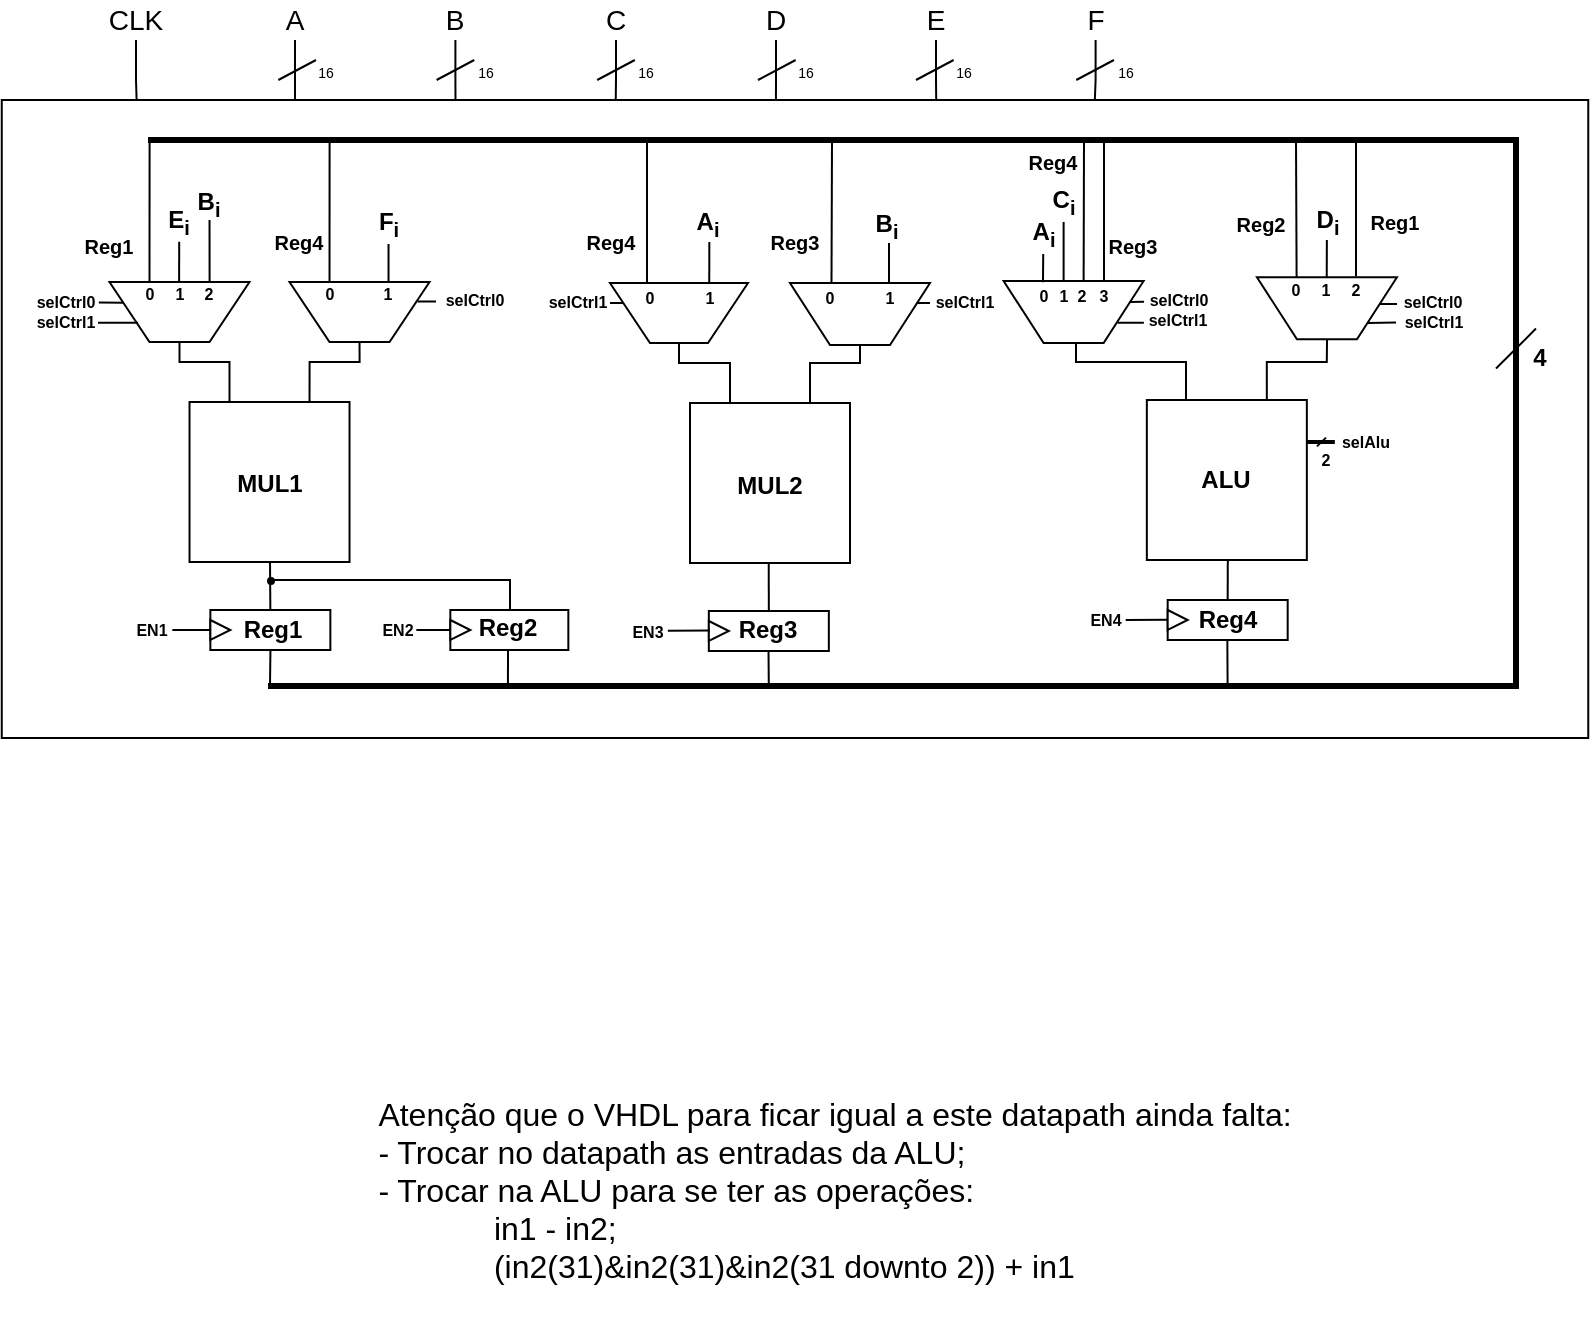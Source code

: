 <mxfile version="24.7.17">
  <diagram name="Página-1" id="ckhQ4OLtwh7NOZ8F5UyD">
    <mxGraphModel dx="146" dy="95" grid="1" gridSize="10" guides="1" tooltips="1" connect="1" arrows="1" fold="1" page="1" pageScale="1" pageWidth="850" pageHeight="1100" math="0" shadow="0">
      <root>
        <mxCell id="0" />
        <mxCell id="1" parent="0" />
        <mxCell id="Z4uplLoxIJL1rz2Afq5--123" value="" style="rounded=0;whiteSpace=wrap;html=1;" vertex="1" parent="1">
          <mxGeometry x="12.88" y="120" width="793.25" height="319" as="geometry" />
        </mxCell>
        <mxCell id="Z4uplLoxIJL1rz2Afq5--1" value="" style="rounded=0;whiteSpace=wrap;html=1;fontStyle=1" vertex="1" parent="1">
          <mxGeometry x="366.42" y="375.5" width="60" height="20" as="geometry" />
        </mxCell>
        <mxCell id="Z4uplLoxIJL1rz2Afq5--2" value="" style="triangle;whiteSpace=wrap;html=1;fontStyle=1" vertex="1" parent="1">
          <mxGeometry x="366.42" y="380.5" width="10" height="10" as="geometry" />
        </mxCell>
        <mxCell id="Z4uplLoxIJL1rz2Afq5--3" value="" style="rounded=0;whiteSpace=wrap;html=1;fontStyle=1" vertex="1" parent="1">
          <mxGeometry x="117.18" y="375" width="60" height="20" as="geometry" />
        </mxCell>
        <mxCell id="Z4uplLoxIJL1rz2Afq5--4" value="" style="triangle;whiteSpace=wrap;html=1;fontStyle=1" vertex="1" parent="1">
          <mxGeometry x="117.18" y="380" width="10" height="10" as="geometry" />
        </mxCell>
        <mxCell id="Z4uplLoxIJL1rz2Afq5--5" value="" style="rounded=0;whiteSpace=wrap;html=1;fontStyle=1" vertex="1" parent="1">
          <mxGeometry x="595.84" y="370" width="60" height="20" as="geometry" />
        </mxCell>
        <mxCell id="Z4uplLoxIJL1rz2Afq5--6" value="" style="triangle;whiteSpace=wrap;html=1;fontStyle=1" vertex="1" parent="1">
          <mxGeometry x="595.84" y="375" width="10" height="10" as="geometry" />
        </mxCell>
        <mxCell id="Z4uplLoxIJL1rz2Afq5--7" value="" style="rounded=0;whiteSpace=wrap;html=1;fontStyle=1" vertex="1" parent="1">
          <mxGeometry x="237.17" y="375" width="59" height="20" as="geometry" />
        </mxCell>
        <mxCell id="Z4uplLoxIJL1rz2Afq5--8" value="" style="triangle;whiteSpace=wrap;html=1;fontStyle=1" vertex="1" parent="1">
          <mxGeometry x="237.17" y="380" width="10" height="10" as="geometry" />
        </mxCell>
        <mxCell id="Z4uplLoxIJL1rz2Afq5--9" value="" style="whiteSpace=wrap;html=1;aspect=fixed;fontStyle=1" vertex="1" parent="1">
          <mxGeometry x="106.76" y="271" width="80" height="80" as="geometry" />
        </mxCell>
        <mxCell id="Z4uplLoxIJL1rz2Afq5--10" value="" style="whiteSpace=wrap;html=1;aspect=fixed;fontStyle=1" vertex="1" parent="1">
          <mxGeometry x="357" y="271.5" width="80" height="80" as="geometry" />
        </mxCell>
        <mxCell id="Z4uplLoxIJL1rz2Afq5--11" style="edgeStyle=orthogonalEdgeStyle;rounded=0;orthogonalLoop=1;jettySize=auto;html=1;endArrow=none;endFill=0;exitX=0.506;exitY=0.999;exitDx=0;exitDy=0;fontStyle=1;entryX=0.5;entryY=0;entryDx=0;entryDy=0;exitPerimeter=0;" edge="1" parent="1" source="Z4uplLoxIJL1rz2Afq5--12" target="Z4uplLoxIJL1rz2Afq5--5">
          <mxGeometry relative="1" as="geometry">
            <mxPoint x="625.42" y="355" as="sourcePoint" />
            <mxPoint x="625" y="400" as="targetPoint" />
          </mxGeometry>
        </mxCell>
        <mxCell id="Z4uplLoxIJL1rz2Afq5--12" value="" style="whiteSpace=wrap;html=1;aspect=fixed;fontStyle=1" vertex="1" parent="1">
          <mxGeometry x="585.42" y="270" width="80" height="80" as="geometry" />
        </mxCell>
        <mxCell id="Z4uplLoxIJL1rz2Afq5--13" value="" style="shape=trapezoid;perimeter=trapezoidPerimeter;whiteSpace=wrap;html=1;fixedSize=1;direction=west;fontStyle=1" vertex="1" parent="1">
          <mxGeometry x="66.75" y="211" width="70" height="30" as="geometry" />
        </mxCell>
        <mxCell id="Z4uplLoxIJL1rz2Afq5--14" value="" style="ellipse;whiteSpace=wrap;html=1;aspect=fixed;rotation=15;fontStyle=1" vertex="1" parent="1">
          <mxGeometry x="176.76" y="234.28" as="geometry" />
        </mxCell>
        <mxCell id="Z4uplLoxIJL1rz2Afq5--15" value="ALU" style="text;html=1;align=center;verticalAlign=middle;whiteSpace=wrap;rounded=0;fontStyle=1" vertex="1" parent="1">
          <mxGeometry x="595.42" y="295" width="60" height="30" as="geometry" />
        </mxCell>
        <mxCell id="Z4uplLoxIJL1rz2Afq5--16" value="MUL1" style="text;html=1;align=center;verticalAlign=middle;whiteSpace=wrap;rounded=0;fontStyle=1" vertex="1" parent="1">
          <mxGeometry x="116.76" y="296.5" width="60" height="30" as="geometry" />
        </mxCell>
        <mxCell id="Z4uplLoxIJL1rz2Afq5--17" value="&lt;div&gt;MUL2&lt;/div&gt;" style="text;html=1;align=center;verticalAlign=middle;whiteSpace=wrap;rounded=0;fontStyle=1" vertex="1" parent="1">
          <mxGeometry x="367" y="295.5" width="60" height="35" as="geometry" />
        </mxCell>
        <mxCell id="Z4uplLoxIJL1rz2Afq5--18" value="" style="endArrow=none;html=1;rounded=0;fontStyle=1;exitX=0.514;exitY=-0.041;exitDx=0;exitDy=0;exitPerimeter=0;" edge="1" parent="1" source="Z4uplLoxIJL1rz2Afq5--24">
          <mxGeometry width="50" height="50" relative="1" as="geometry">
            <mxPoint x="266" y="400" as="sourcePoint" />
            <mxPoint x="146" y="360" as="targetPoint" />
            <Array as="points">
              <mxPoint x="267" y="360" />
            </Array>
          </mxGeometry>
        </mxCell>
        <mxCell id="Z4uplLoxIJL1rz2Afq5--19" value="" style="endArrow=none;html=1;rounded=0;entryX=0.5;entryY=0;entryDx=0;entryDy=0;fontStyle=1" edge="1" parent="1" target="Z4uplLoxIJL1rz2Afq5--13">
          <mxGeometry width="50" height="50" relative="1" as="geometry">
            <mxPoint x="126.75" y="271" as="sourcePoint" />
            <mxPoint x="125.51" y="246" as="targetPoint" />
            <Array as="points">
              <mxPoint x="126.75" y="261" />
              <mxPoint x="126.75" y="251" />
              <mxPoint x="116.75" y="251" />
              <mxPoint x="101.75" y="251" />
            </Array>
          </mxGeometry>
        </mxCell>
        <mxCell id="Z4uplLoxIJL1rz2Afq5--20" value="Reg3" style="text;html=1;align=center;verticalAlign=middle;whiteSpace=wrap;rounded=0;fontStyle=1" vertex="1" parent="1">
          <mxGeometry x="366.42" y="376" width="60" height="18" as="geometry" />
        </mxCell>
        <mxCell id="Z4uplLoxIJL1rz2Afq5--21" style="edgeStyle=orthogonalEdgeStyle;rounded=0;orthogonalLoop=1;jettySize=auto;html=1;endArrow=none;endFill=0;exitX=0.474;exitY=1.076;exitDx=0;exitDy=0;exitPerimeter=0;fontStyle=1" edge="1" parent="1" source="Z4uplLoxIJL1rz2Afq5--22">
          <mxGeometry relative="1" as="geometry">
            <mxPoint x="147" y="413" as="targetPoint" />
            <mxPoint x="147.01" y="477" as="sourcePoint" />
          </mxGeometry>
        </mxCell>
        <mxCell id="Z4uplLoxIJL1rz2Afq5--22" value="Reg1" style="text;html=1;align=center;verticalAlign=middle;whiteSpace=wrap;rounded=0;fontStyle=1" vertex="1" parent="1">
          <mxGeometry x="119.25" y="376.25" width="59" height="17.5" as="geometry" />
        </mxCell>
        <mxCell id="Z4uplLoxIJL1rz2Afq5--23" value="Reg4" style="text;html=1;align=center;verticalAlign=middle;whiteSpace=wrap;rounded=0;fontStyle=1" vertex="1" parent="1">
          <mxGeometry x="595.84" y="373.75" width="60" height="12.5" as="geometry" />
        </mxCell>
        <mxCell id="Z4uplLoxIJL1rz2Afq5--24" value="Reg2" style="text;html=1;align=center;verticalAlign=middle;whiteSpace=wrap;rounded=0;fontStyle=1" vertex="1" parent="1">
          <mxGeometry x="236.17" y="375.5" width="60" height="17.5" as="geometry" />
        </mxCell>
        <mxCell id="Z4uplLoxIJL1rz2Afq5--25" value="" style="endArrow=none;html=1;rounded=0;entryX=0;entryY=0;entryDx=0;entryDy=0;fontStyle=1;strokeWidth=2;" edge="1" parent="1">
          <mxGeometry width="50" height="50" relative="1" as="geometry">
            <mxPoint x="665.42" y="291" as="sourcePoint" />
            <mxPoint x="679.42" y="291" as="targetPoint" />
          </mxGeometry>
        </mxCell>
        <mxCell id="Z4uplLoxIJL1rz2Afq5--26" value="&lt;font style=&quot;font-size: 8px;&quot;&gt;selAlu&lt;/font&gt;" style="text;html=1;align=center;verticalAlign=middle;whiteSpace=wrap;rounded=0;fontSize=8;fontStyle=1" vertex="1" parent="1">
          <mxGeometry x="680.23" y="283.5" width="30" height="15" as="geometry" />
        </mxCell>
        <mxCell id="Z4uplLoxIJL1rz2Afq5--27" value="" style="endArrow=none;html=1;rounded=0;fontStyle=1" edge="1" parent="1">
          <mxGeometry width="50" height="50" relative="1" as="geometry">
            <mxPoint x="265.97" y="413" as="sourcePoint" />
            <mxPoint x="266" y="395" as="targetPoint" />
          </mxGeometry>
        </mxCell>
        <mxCell id="Z4uplLoxIJL1rz2Afq5--28" value="" style="endArrow=none;html=1;rounded=0;fontStyle=1" edge="1" parent="1">
          <mxGeometry width="50" height="50" relative="1" as="geometry">
            <mxPoint x="396.4" y="413" as="sourcePoint" />
            <mxPoint x="396.25" y="395" as="targetPoint" />
          </mxGeometry>
        </mxCell>
        <mxCell id="Z4uplLoxIJL1rz2Afq5--29" value="" style="endArrow=none;html=1;rounded=0;fontStyle=1" edge="1" parent="1">
          <mxGeometry width="50" height="50" relative="1" as="geometry">
            <mxPoint x="625.81" y="413" as="sourcePoint" />
            <mxPoint x="625.67" y="390" as="targetPoint" />
          </mxGeometry>
        </mxCell>
        <mxCell id="Z4uplLoxIJL1rz2Afq5--30" value="" style="endArrow=none;html=1;rounded=0;strokeWidth=3;startSize=6;fontStyle=1" edge="1" parent="1">
          <mxGeometry width="50" height="50" relative="1" as="geometry">
            <mxPoint x="146" y="413" as="sourcePoint" />
            <mxPoint x="86" y="140" as="targetPoint" />
            <Array as="points">
              <mxPoint x="460" y="413" />
              <mxPoint x="770" y="413" />
              <mxPoint x="770" y="140" />
            </Array>
          </mxGeometry>
        </mxCell>
        <mxCell id="Z4uplLoxIJL1rz2Afq5--31" value="" style="endArrow=none;html=1;rounded=0;exitX=0.5;exitY=0;exitDx=0;exitDy=0;fontStyle=1" edge="1" parent="1">
          <mxGeometry width="50" height="50" relative="1" as="geometry">
            <mxPoint x="427.75" y="211.5" as="sourcePoint" />
            <mxPoint x="428" y="140" as="targetPoint" />
          </mxGeometry>
        </mxCell>
        <mxCell id="Z4uplLoxIJL1rz2Afq5--32" value="" style="endArrow=none;html=1;rounded=0;fontStyle=1" edge="1" parent="1">
          <mxGeometry width="50" height="50" relative="1" as="geometry">
            <mxPoint x="760" y="254.28" as="sourcePoint" />
            <mxPoint x="780" y="234.28" as="targetPoint" />
          </mxGeometry>
        </mxCell>
        <mxCell id="Z4uplLoxIJL1rz2Afq5--33" value="4" style="text;html=1;align=center;verticalAlign=middle;whiteSpace=wrap;rounded=0;fontStyle=1" vertex="1" parent="1">
          <mxGeometry x="770" y="234.28" width="24" height="30" as="geometry" />
        </mxCell>
        <mxCell id="Z4uplLoxIJL1rz2Afq5--34" value="&lt;span style=&quot;font-size: 10px;&quot;&gt;Reg1&lt;/span&gt;" style="text;html=1;align=center;verticalAlign=middle;whiteSpace=wrap;rounded=0;fontStyle=1" vertex="1" parent="1">
          <mxGeometry x="49.25" y="183.28" width="35" height="20" as="geometry" />
        </mxCell>
        <mxCell id="Z4uplLoxIJL1rz2Afq5--35" value="&lt;span style=&quot;font-size: 10px;&quot;&gt;Reg4&lt;/span&gt;" style="text;html=1;align=center;verticalAlign=middle;whiteSpace=wrap;rounded=0;fontStyle=1" vertex="1" parent="1">
          <mxGeometry x="143.76" y="181" width="35" height="20" as="geometry" />
        </mxCell>
        <mxCell id="Z4uplLoxIJL1rz2Afq5--36" value="&lt;span style=&quot;font-size: 10px;&quot;&gt;Reg3&lt;/span&gt;" style="text;html=1;align=center;verticalAlign=middle;whiteSpace=wrap;rounded=0;fontStyle=1" vertex="1" parent="1">
          <mxGeometry x="562.81" y="183.28" width="31" height="20" as="geometry" />
        </mxCell>
        <mxCell id="Z4uplLoxIJL1rz2Afq5--37" value="&lt;span style=&quot;font-size: 10px;&quot;&gt;Reg4&lt;/span&gt;" style="text;html=1;align=center;verticalAlign=middle;whiteSpace=wrap;rounded=0;fontStyle=1" vertex="1" parent="1">
          <mxGeometry x="300" y="181" width="35" height="20" as="geometry" />
        </mxCell>
        <mxCell id="Z4uplLoxIJL1rz2Afq5--38" value="&lt;span style=&quot;font-size: 10px;&quot;&gt;Reg4&lt;/span&gt;" style="text;html=1;align=center;verticalAlign=middle;whiteSpace=wrap;rounded=0;fontStyle=1" vertex="1" parent="1">
          <mxGeometry x="522.81" y="141" width="31" height="20" as="geometry" />
        </mxCell>
        <mxCell id="Z4uplLoxIJL1rz2Afq5--39" value="&lt;font style=&quot;font-size: 8px;&quot;&gt;0&lt;/font&gt;" style="text;html=1;align=center;verticalAlign=middle;whiteSpace=wrap;rounded=0;fontStyle=1" vertex="1" parent="1">
          <mxGeometry x="81.75" y="211" width="10" height="10" as="geometry" />
        </mxCell>
        <mxCell id="Z4uplLoxIJL1rz2Afq5--40" value="&lt;font style=&quot;font-size: 8px;&quot;&gt;1&lt;/font&gt;" style="text;html=1;align=center;verticalAlign=middle;whiteSpace=wrap;rounded=0;fontStyle=1" vertex="1" parent="1">
          <mxGeometry x="96.75" y="211" width="10" height="10" as="geometry" />
        </mxCell>
        <mxCell id="Z4uplLoxIJL1rz2Afq5--41" value="" style="endArrow=none;html=1;rounded=0;entryX=-0.023;entryY=0.511;entryDx=0;entryDy=0;entryPerimeter=0;fontStyle=1" edge="1" parent="1">
          <mxGeometry width="50" height="50" relative="1" as="geometry">
            <mxPoint x="98.17" y="385" as="sourcePoint" />
            <mxPoint x="116.8" y="385.22" as="targetPoint" />
            <Array as="points">
              <mxPoint x="108.17" y="385" />
              <mxPoint x="117.17" y="385" />
            </Array>
          </mxGeometry>
        </mxCell>
        <mxCell id="Z4uplLoxIJL1rz2Afq5--42" value="EN1" style="text;html=1;align=center;verticalAlign=middle;whiteSpace=wrap;rounded=0;fontSize=8;fontStyle=1" vertex="1" parent="1">
          <mxGeometry x="78.17" y="380" width="20" height="10" as="geometry" />
        </mxCell>
        <mxCell id="Z4uplLoxIJL1rz2Afq5--43" value="" style="endArrow=none;html=1;rounded=0;entryX=0;entryY=0.5;entryDx=0;entryDy=0;fontStyle=1" edge="1" parent="1" target="Z4uplLoxIJL1rz2Afq5--8">
          <mxGeometry width="50" height="50" relative="1" as="geometry">
            <mxPoint x="220.17" y="385" as="sourcePoint" />
            <mxPoint x="241.17" y="384.92" as="targetPoint" />
          </mxGeometry>
        </mxCell>
        <mxCell id="Z4uplLoxIJL1rz2Afq5--44" value="EN2" style="text;html=1;align=center;verticalAlign=middle;whiteSpace=wrap;rounded=0;fontSize=8;fontStyle=1" vertex="1" parent="1">
          <mxGeometry x="201.17" y="380" width="20" height="10" as="geometry" />
        </mxCell>
        <mxCell id="Z4uplLoxIJL1rz2Afq5--45" value="" style="endArrow=none;html=1;rounded=0;fontStyle=1" edge="1" parent="1">
          <mxGeometry width="50" height="50" relative="1" as="geometry">
            <mxPoint x="345.92" y="385.38" as="sourcePoint" />
            <mxPoint x="366.92" y="385.3" as="targetPoint" />
          </mxGeometry>
        </mxCell>
        <mxCell id="Z4uplLoxIJL1rz2Afq5--46" value="EN3" style="text;html=1;align=center;verticalAlign=middle;whiteSpace=wrap;rounded=0;fontSize=8;fontStyle=1" vertex="1" parent="1">
          <mxGeometry x="326.42" y="380.5" width="20" height="10" as="geometry" />
        </mxCell>
        <mxCell id="Z4uplLoxIJL1rz2Afq5--47" value="" style="endArrow=none;html=1;rounded=0;fontStyle=1" edge="1" parent="1">
          <mxGeometry width="50" height="50" relative="1" as="geometry">
            <mxPoint x="574.84" y="380" as="sourcePoint" />
            <mxPoint x="595.84" y="379.92" as="targetPoint" />
          </mxGeometry>
        </mxCell>
        <mxCell id="Z4uplLoxIJL1rz2Afq5--48" value="EN4" style="text;html=1;align=center;verticalAlign=middle;whiteSpace=wrap;rounded=0;fontSize=8;fontStyle=1" vertex="1" parent="1">
          <mxGeometry x="554.84" y="375" width="20" height="10" as="geometry" />
        </mxCell>
        <mxCell id="Z4uplLoxIJL1rz2Afq5--49" value="selCtrl0" style="text;html=1;align=center;verticalAlign=middle;whiteSpace=wrap;rounded=0;fontSize=8;fontStyle=1" vertex="1" parent="1">
          <mxGeometry x="30" y="216.36" width="30" height="10" as="geometry" />
        </mxCell>
        <mxCell id="Z4uplLoxIJL1rz2Afq5--50" value="" style="ellipse;whiteSpace=wrap;html=1;aspect=fixed;fillColor=#000000;fontStyle=1" vertex="1" parent="1">
          <mxGeometry x="146" y="359" width="3" height="3" as="geometry" />
        </mxCell>
        <mxCell id="Z4uplLoxIJL1rz2Afq5--51" value="2" style="text;html=1;align=center;verticalAlign=middle;whiteSpace=wrap;rounded=0;fontSize=8;fontStyle=1" vertex="1" parent="1">
          <mxGeometry x="112.25" y="212" width="8.5" height="10" as="geometry" />
        </mxCell>
        <mxCell id="Z4uplLoxIJL1rz2Afq5--52" value="selCtrl1" style="text;html=1;align=center;verticalAlign=middle;whiteSpace=wrap;rounded=0;fontSize=8;fontStyle=1" vertex="1" parent="1">
          <mxGeometry x="35" y="226.36" width="20" height="10" as="geometry" />
        </mxCell>
        <mxCell id="Z4uplLoxIJL1rz2Afq5--53" style="edgeStyle=orthogonalEdgeStyle;rounded=0;orthogonalLoop=1;jettySize=auto;html=1;exitX=0.5;exitY=1;exitDx=0;exitDy=0;entryX=0.498;entryY=0.073;entryDx=0;entryDy=0;endArrow=none;endFill=0;entryPerimeter=0;fontStyle=1" edge="1" parent="1">
          <mxGeometry relative="1" as="geometry">
            <mxPoint x="101.6" y="190.91" as="sourcePoint" />
            <mxPoint x="101.56" y="211.0" as="targetPoint" />
          </mxGeometry>
        </mxCell>
        <mxCell id="Z4uplLoxIJL1rz2Afq5--54" value="E&lt;sub&gt;i&lt;/sub&gt;" style="text;html=1;align=center;verticalAlign=middle;whiteSpace=wrap;rounded=0;fontStyle=1" vertex="1" parent="1">
          <mxGeometry x="84.25" y="171" width="35" height="20" as="geometry" />
        </mxCell>
        <mxCell id="Z4uplLoxIJL1rz2Afq5--55" style="edgeStyle=orthogonalEdgeStyle;rounded=0;orthogonalLoop=1;jettySize=auto;html=1;endArrow=none;endFill=0;fontStyle=1" edge="1" parent="1">
          <mxGeometry relative="1" as="geometry">
            <mxPoint x="120" y="211" as="targetPoint" />
            <Array as="points">
              <mxPoint x="116.76" y="210.99" />
            </Array>
            <mxPoint x="116.76" y="179.99" as="sourcePoint" />
          </mxGeometry>
        </mxCell>
        <mxCell id="Z4uplLoxIJL1rz2Afq5--56" value="B&lt;sub&gt;i&lt;/sub&gt;" style="text;html=1;align=center;verticalAlign=middle;whiteSpace=wrap;rounded=0;fontStyle=1" vertex="1" parent="1">
          <mxGeometry x="110" y="167" width="13" height="10" as="geometry" />
        </mxCell>
        <mxCell id="Z4uplLoxIJL1rz2Afq5--57" style="edgeStyle=orthogonalEdgeStyle;rounded=0;orthogonalLoop=1;jettySize=auto;html=1;exitX=0;exitY=0.25;exitDx=0;exitDy=0;endArrow=none;endFill=0;fontStyle=1;" edge="1" parent="1">
          <mxGeometry relative="1" as="geometry">
            <mxPoint x="230" y="220" as="targetPoint" />
            <mxPoint x="220.755" y="220.688" as="sourcePoint" />
          </mxGeometry>
        </mxCell>
        <mxCell id="Z4uplLoxIJL1rz2Afq5--58" value="" style="shape=trapezoid;perimeter=trapezoidPerimeter;whiteSpace=wrap;html=1;fixedSize=1;direction=west;fontStyle=1" vertex="1" parent="1">
          <mxGeometry x="156.76" y="211" width="70" height="30" as="geometry" />
        </mxCell>
        <mxCell id="Z4uplLoxIJL1rz2Afq5--59" value="&lt;font style=&quot;font-size: 8px;&quot;&gt;0&lt;/font&gt;" style="text;html=1;align=center;verticalAlign=middle;whiteSpace=wrap;rounded=0;fontStyle=1" vertex="1" parent="1">
          <mxGeometry x="166.76" y="211" width="20" height="10" as="geometry" />
        </mxCell>
        <mxCell id="Z4uplLoxIJL1rz2Afq5--60" value="&lt;font style=&quot;font-size: 8px;&quot;&gt;1&lt;/font&gt;" style="text;html=1;align=center;verticalAlign=middle;whiteSpace=wrap;rounded=0;fontStyle=1" vertex="1" parent="1">
          <mxGeometry x="196.26" y="211" width="20" height="10" as="geometry" />
        </mxCell>
        <mxCell id="Z4uplLoxIJL1rz2Afq5--61" value="selCtrl0" style="text;html=1;align=center;verticalAlign=middle;whiteSpace=wrap;rounded=0;fontSize=8;fontStyle=1" vertex="1" parent="1">
          <mxGeometry x="236.17" y="215.36" width="26.76" height="10" as="geometry" />
        </mxCell>
        <mxCell id="Z4uplLoxIJL1rz2Afq5--62" style="edgeStyle=orthogonalEdgeStyle;rounded=0;orthogonalLoop=1;jettySize=auto;html=1;exitX=0.5;exitY=0;exitDx=0;exitDy=0;entryX=0.75;entryY=0;entryDx=0;entryDy=0;endArrow=none;endFill=0;fontStyle=1" edge="1" parent="1" source="Z4uplLoxIJL1rz2Afq5--58" target="Z4uplLoxIJL1rz2Afq5--9">
          <mxGeometry relative="1" as="geometry">
            <Array as="points">
              <mxPoint x="191.75" y="251" />
              <mxPoint x="166.75" y="251" />
            </Array>
          </mxGeometry>
        </mxCell>
        <mxCell id="Z4uplLoxIJL1rz2Afq5--63" style="edgeStyle=orthogonalEdgeStyle;rounded=0;orthogonalLoop=1;jettySize=auto;html=1;exitX=0.5;exitY=1;exitDx=0;exitDy=0;endArrow=none;endFill=0;entryX=0.5;entryY=0;entryDx=0;entryDy=0;fontStyle=1" edge="1" parent="1" source="Z4uplLoxIJL1rz2Afq5--64" target="Z4uplLoxIJL1rz2Afq5--60">
          <mxGeometry relative="1" as="geometry">
            <mxPoint x="176.75" y="211" as="targetPoint" />
          </mxGeometry>
        </mxCell>
        <mxCell id="Z4uplLoxIJL1rz2Afq5--64" value="F&lt;sub&gt;i&lt;/sub&gt;" style="text;html=1;align=center;verticalAlign=middle;whiteSpace=wrap;rounded=0;fontStyle=1" vertex="1" parent="1">
          <mxGeometry x="188.76" y="172" width="35" height="20" as="geometry" />
        </mxCell>
        <mxCell id="Z4uplLoxIJL1rz2Afq5--65" style="edgeStyle=orthogonalEdgeStyle;rounded=0;orthogonalLoop=1;jettySize=auto;html=1;exitX=0.5;exitY=0;exitDx=0;exitDy=0;endArrow=none;endFill=0;fontStyle=1" edge="1" parent="1" source="Z4uplLoxIJL1rz2Afq5--59">
          <mxGeometry relative="1" as="geometry">
            <mxPoint x="170" y="140" as="targetPoint" />
            <mxPoint x="196.45" y="290" as="sourcePoint" />
            <Array as="points">
              <mxPoint x="177" y="140" />
              <mxPoint x="170" y="140" />
            </Array>
          </mxGeometry>
        </mxCell>
        <mxCell id="Z4uplLoxIJL1rz2Afq5--66" value="" style="endArrow=none;html=1;rounded=0;exitX=1.047;exitY=0.485;exitDx=0;exitDy=0;fontStyle=1;exitPerimeter=0;" edge="1" parent="1" source="Z4uplLoxIJL1rz2Afq5--49">
          <mxGeometry width="50" height="50" relative="1" as="geometry">
            <mxPoint x="33.75" y="221.33" as="sourcePoint" />
            <mxPoint x="73.75" y="221.33" as="targetPoint" />
          </mxGeometry>
        </mxCell>
        <mxCell id="Z4uplLoxIJL1rz2Afq5--67" style="edgeStyle=orthogonalEdgeStyle;rounded=0;orthogonalLoop=1;jettySize=auto;html=1;entryX=0.78;entryY=0.293;entryDx=0;entryDy=0;entryPerimeter=0;endArrow=none;endFill=0;fontStyle=1" edge="1" parent="1">
          <mxGeometry relative="1" as="geometry">
            <mxPoint x="61" y="231.403" as="sourcePoint" />
            <mxPoint x="80.95" y="231.57" as="targetPoint" />
          </mxGeometry>
        </mxCell>
        <mxCell id="Z4uplLoxIJL1rz2Afq5--68" style="edgeStyle=orthogonalEdgeStyle;rounded=0;orthogonalLoop=1;jettySize=auto;html=1;entryX=0.25;entryY=0;entryDx=0;entryDy=0;endArrow=none;endFill=0;fontStyle=1" edge="1" parent="1" source="Z4uplLoxIJL1rz2Afq5--69" target="Z4uplLoxIJL1rz2Afq5--10">
          <mxGeometry relative="1" as="geometry">
            <Array as="points">
              <mxPoint x="352" y="251.5" />
              <mxPoint x="377" y="251.5" />
            </Array>
          </mxGeometry>
        </mxCell>
        <mxCell id="Z4uplLoxIJL1rz2Afq5--69" value="" style="shape=trapezoid;perimeter=trapezoidPerimeter;whiteSpace=wrap;html=1;fixedSize=1;direction=west;fontStyle=1" vertex="1" parent="1">
          <mxGeometry x="317" y="211.5" width="69" height="30" as="geometry" />
        </mxCell>
        <mxCell id="Z4uplLoxIJL1rz2Afq5--70" style="edgeStyle=orthogonalEdgeStyle;rounded=0;orthogonalLoop=1;jettySize=auto;html=1;exitX=0.5;exitY=0;exitDx=0;exitDy=0;entryX=0.75;entryY=0;entryDx=0;entryDy=0;endArrow=none;endFill=0;fontStyle=1" edge="1" parent="1" source="Z4uplLoxIJL1rz2Afq5--71" target="Z4uplLoxIJL1rz2Afq5--10">
          <mxGeometry relative="1" as="geometry">
            <Array as="points">
              <mxPoint x="442" y="251.5" />
              <mxPoint x="417" y="251.5" />
            </Array>
          </mxGeometry>
        </mxCell>
        <mxCell id="Z4uplLoxIJL1rz2Afq5--71" value="" style="shape=trapezoid;perimeter=trapezoidPerimeter;whiteSpace=wrap;html=1;fixedSize=1;direction=west;fontStyle=1" vertex="1" parent="1">
          <mxGeometry x="407" y="211.5" width="70" height="31" as="geometry" />
        </mxCell>
        <mxCell id="Z4uplLoxIJL1rz2Afq5--72" value="&lt;font style=&quot;font-size: 8px;&quot;&gt;0&lt;/font&gt;" style="text;html=1;align=center;verticalAlign=middle;whiteSpace=wrap;rounded=0;fontStyle=1" vertex="1" parent="1">
          <mxGeometry x="326.75" y="212.5" width="20" height="10" as="geometry" />
        </mxCell>
        <mxCell id="Z4uplLoxIJL1rz2Afq5--73" style="edgeStyle=orthogonalEdgeStyle;rounded=0;orthogonalLoop=1;jettySize=auto;html=1;endArrow=none;endFill=0;exitX=0.499;exitY=-0.126;exitDx=0;exitDy=0;exitPerimeter=0;fontStyle=1" edge="1" parent="1">
          <mxGeometry relative="1" as="geometry">
            <mxPoint x="340" y="140" as="targetPoint" />
            <mxPoint x="332.0" y="211.47" as="sourcePoint" />
            <Array as="points">
              <mxPoint x="335.49" y="211.1" />
            </Array>
          </mxGeometry>
        </mxCell>
        <mxCell id="Z4uplLoxIJL1rz2Afq5--74" value="&lt;font style=&quot;font-size: 8px;&quot;&gt;1&lt;/font&gt;" style="text;html=1;align=center;verticalAlign=middle;whiteSpace=wrap;rounded=0;fontStyle=1" vertex="1" parent="1">
          <mxGeometry x="357" y="212.5" width="20" height="10" as="geometry" />
        </mxCell>
        <mxCell id="Z4uplLoxIJL1rz2Afq5--75" value="&lt;font style=&quot;font-size: 8px;&quot;&gt;0&lt;/font&gt;" style="text;html=1;align=center;verticalAlign=middle;whiteSpace=wrap;rounded=0;fontStyle=1" vertex="1" parent="1">
          <mxGeometry x="417" y="212.5" width="20" height="10" as="geometry" />
        </mxCell>
        <mxCell id="Z4uplLoxIJL1rz2Afq5--76" value="&lt;font style=&quot;font-size: 8px;&quot;&gt;1&lt;/font&gt;" style="text;html=1;align=center;verticalAlign=middle;whiteSpace=wrap;rounded=0;fontStyle=1" vertex="1" parent="1">
          <mxGeometry x="446.75" y="212.5" width="20" height="10" as="geometry" />
        </mxCell>
        <mxCell id="Z4uplLoxIJL1rz2Afq5--77" style="edgeStyle=orthogonalEdgeStyle;rounded=0;orthogonalLoop=1;jettySize=auto;html=1;entryX=0.5;entryY=0;entryDx=0;entryDy=0;endArrow=none;endFill=0;fontStyle=1" edge="1" parent="1">
          <mxGeometry relative="1" as="geometry">
            <mxPoint x="366.674" y="191" as="sourcePoint" />
            <mxPoint x="366.63" y="211" as="targetPoint" />
          </mxGeometry>
        </mxCell>
        <mxCell id="Z4uplLoxIJL1rz2Afq5--78" value="A&lt;sub&gt;i&lt;/sub&gt;" style="text;html=1;align=center;verticalAlign=middle;whiteSpace=wrap;rounded=0;fontStyle=1" vertex="1" parent="1">
          <mxGeometry x="357" y="171.5" width="17.75" height="20" as="geometry" />
        </mxCell>
        <mxCell id="Z4uplLoxIJL1rz2Afq5--79" style="edgeStyle=orthogonalEdgeStyle;rounded=0;orthogonalLoop=1;jettySize=auto;html=1;entryX=0.5;entryY=0;entryDx=0;entryDy=0;endArrow=none;endFill=0;fontStyle=1" edge="1" parent="1">
          <mxGeometry relative="1" as="geometry">
            <mxPoint x="456.507" y="191.5" as="sourcePoint" />
            <mxPoint x="456.5" y="211.5" as="targetPoint" />
            <Array as="points">
              <mxPoint x="456.5" y="211.5" />
            </Array>
          </mxGeometry>
        </mxCell>
        <mxCell id="Z4uplLoxIJL1rz2Afq5--80" value="B&lt;sub&gt;i&lt;/sub&gt;" style="text;html=1;align=center;verticalAlign=middle;whiteSpace=wrap;rounded=0;fontStyle=1" vertex="1" parent="1">
          <mxGeometry x="446.75" y="172.5" width="17.25" height="20" as="geometry" />
        </mxCell>
        <mxCell id="Z4uplLoxIJL1rz2Afq5--81" value="&lt;span style=&quot;font-size: 10px;&quot;&gt;Reg3&lt;/span&gt;" style="text;html=1;align=center;verticalAlign=middle;whiteSpace=wrap;rounded=0;fontStyle=1" vertex="1" parent="1">
          <mxGeometry x="392" y="181" width="35" height="20" as="geometry" />
        </mxCell>
        <mxCell id="Z4uplLoxIJL1rz2Afq5--82" style="edgeStyle=orthogonalEdgeStyle;rounded=0;orthogonalLoop=1;jettySize=auto;html=1;entryX=0.75;entryY=0;entryDx=0;entryDy=0;endArrow=none;endFill=0;exitX=0.499;exitY=-0.028;exitDx=0;exitDy=0;exitPerimeter=0;fontStyle=1" edge="1" parent="1" source="Z4uplLoxIJL1rz2Afq5--107" target="Z4uplLoxIJL1rz2Afq5--12">
          <mxGeometry relative="1" as="geometry">
            <Array as="points">
              <mxPoint x="675.42" y="231" />
              <mxPoint x="675.42" y="251" />
              <mxPoint x="645.42" y="251" />
            </Array>
            <mxPoint x="675.42" y="231" as="sourcePoint" />
          </mxGeometry>
        </mxCell>
        <mxCell id="Z4uplLoxIJL1rz2Afq5--83" value="" style="shape=trapezoid;perimeter=trapezoidPerimeter;whiteSpace=wrap;html=1;fixedSize=1;direction=west;fontStyle=1" vertex="1" parent="1">
          <mxGeometry x="513.81" y="210.5" width="70" height="31" as="geometry" />
        </mxCell>
        <mxCell id="Z4uplLoxIJL1rz2Afq5--84" value="&lt;font style=&quot;font-size: 8px;&quot;&gt;1&lt;/font&gt;" style="text;html=1;align=center;verticalAlign=middle;whiteSpace=wrap;rounded=0;fontStyle=1" vertex="1" parent="1">
          <mxGeometry x="533.81" y="212" width="20" height="10" as="geometry" />
        </mxCell>
        <mxCell id="Z4uplLoxIJL1rz2Afq5--85" style="edgeStyle=orthogonalEdgeStyle;rounded=0;orthogonalLoop=1;jettySize=auto;html=1;endArrow=none;endFill=0;entryX=0.5;entryY=1;entryDx=0;entryDy=0;fontStyle=1;exitX=0.719;exitY=0.981;exitDx=0;exitDy=0;exitPerimeter=0;" edge="1" parent="1" source="Z4uplLoxIJL1rz2Afq5--83" target="Z4uplLoxIJL1rz2Afq5--95">
          <mxGeometry relative="1" as="geometry">
            <mxPoint x="533.81" y="200" as="targetPoint" />
            <mxPoint x="533.813" y="211" as="sourcePoint" />
          </mxGeometry>
        </mxCell>
        <mxCell id="Z4uplLoxIJL1rz2Afq5--86" value="&lt;font style=&quot;font-size: 8px;&quot;&gt;0&lt;/font&gt;" style="text;html=1;align=center;verticalAlign=middle;whiteSpace=wrap;rounded=0;fontStyle=1" vertex="1" parent="1">
          <mxGeometry x="523.81" y="212" width="20" height="10" as="geometry" />
        </mxCell>
        <mxCell id="Z4uplLoxIJL1rz2Afq5--87" value="&lt;font style=&quot;font-size: 8px;&quot;&gt;3&lt;/font&gt;" style="text;html=1;align=center;verticalAlign=middle;whiteSpace=wrap;rounded=0;fontStyle=1" vertex="1" parent="1">
          <mxGeometry x="553.81" y="212" width="20" height="10" as="geometry" />
        </mxCell>
        <mxCell id="Z4uplLoxIJL1rz2Afq5--88" value="2" style="text;html=1;align=center;verticalAlign=middle;whiteSpace=wrap;rounded=0;fontSize=8;fontStyle=1" vertex="1" parent="1">
          <mxGeometry x="542.81" y="213" width="20" height="10" as="geometry" />
        </mxCell>
        <mxCell id="Z4uplLoxIJL1rz2Afq5--89" value="selCtrl1" style="text;html=1;align=center;verticalAlign=middle;whiteSpace=wrap;rounded=0;fontSize=8;fontStyle=1" vertex="1" parent="1">
          <mxGeometry x="291" y="216.36" width="20" height="10" as="geometry" />
        </mxCell>
        <mxCell id="Z4uplLoxIJL1rz2Afq5--90" value="" style="endArrow=none;html=1;rounded=0;entryX=0.906;entryY=0.667;entryDx=0;entryDy=0;entryPerimeter=0;fontStyle=1" edge="1" parent="1" target="Z4uplLoxIJL1rz2Afq5--69">
          <mxGeometry width="50" height="50" relative="1" as="geometry">
            <mxPoint x="317" y="221.5" as="sourcePoint" />
            <mxPoint x="307" y="241.5" as="targetPoint" />
          </mxGeometry>
        </mxCell>
        <mxCell id="Z4uplLoxIJL1rz2Afq5--91" value="&lt;font style=&quot;font-size: 8px;&quot;&gt;selCtrl1&lt;/font&gt;" style="text;html=1;align=center;verticalAlign=middle;whiteSpace=wrap;rounded=0;fontSize=6;fontStyle=1" vertex="1" parent="1">
          <mxGeometry x="481" y="216.36" width="27" height="10" as="geometry" />
        </mxCell>
        <mxCell id="Z4uplLoxIJL1rz2Afq5--92" value="" style="endArrow=none;html=1;rounded=0;entryX=0.906;entryY=0.667;entryDx=0;entryDy=0;entryPerimeter=0;exitX=0.095;exitY=0.679;exitDx=0;exitDy=0;exitPerimeter=0;fontStyle=1" edge="1" parent="1" source="Z4uplLoxIJL1rz2Afq5--71">
          <mxGeometry width="50" height="50" relative="1" as="geometry">
            <mxPoint x="471" y="221.46" as="sourcePoint" />
            <mxPoint x="477" y="221.46" as="targetPoint" />
          </mxGeometry>
        </mxCell>
        <mxCell id="Z4uplLoxIJL1rz2Afq5--93" style="edgeStyle=orthogonalEdgeStyle;rounded=0;orthogonalLoop=1;jettySize=auto;html=1;exitX=0.5;exitY=1;exitDx=0;exitDy=0;endArrow=none;endFill=0;fontStyle=1" edge="1" parent="1" source="Z4uplLoxIJL1rz2Afq5--94">
          <mxGeometry relative="1" as="geometry">
            <mxPoint x="543.81" y="211" as="targetPoint" />
          </mxGeometry>
        </mxCell>
        <mxCell id="Z4uplLoxIJL1rz2Afq5--94" value="C&lt;sub&gt;i&lt;/sub&gt;" style="text;html=1;align=center;verticalAlign=middle;whiteSpace=wrap;rounded=0;fontStyle=1" vertex="1" parent="1">
          <mxGeometry x="534" y="161" width="19.62" height="20" as="geometry" />
        </mxCell>
        <mxCell id="Z4uplLoxIJL1rz2Afq5--95" value="A&lt;sub&gt;i&lt;/sub&gt;" style="text;html=1;align=center;verticalAlign=middle;whiteSpace=wrap;rounded=0;fontStyle=1" vertex="1" parent="1">
          <mxGeometry x="523.81" y="177" width="19.62" height="20" as="geometry" />
        </mxCell>
        <mxCell id="Z4uplLoxIJL1rz2Afq5--96" value="" style="endArrow=none;html=1;rounded=0;entryX=0.492;entryY=0.997;entryDx=0;entryDy=0;fontStyle=1;exitX=0.5;exitY=0;exitDx=0;exitDy=0;entryPerimeter=0;" edge="1" parent="1" source="Z4uplLoxIJL1rz2Afq5--20" target="Z4uplLoxIJL1rz2Afq5--10">
          <mxGeometry width="50" height="50" relative="1" as="geometry">
            <mxPoint x="396.75" y="451.5" as="sourcePoint" />
            <mxPoint x="446.75" y="401.5" as="targetPoint" />
          </mxGeometry>
        </mxCell>
        <mxCell id="Z4uplLoxIJL1rz2Afq5--97" value="" style="endArrow=none;html=1;rounded=0;fontStyle=1;exitX=0.5;exitY=0;exitDx=0;exitDy=0;" edge="1" parent="1" source="Z4uplLoxIJL1rz2Afq5--3">
          <mxGeometry width="50" height="50" relative="1" as="geometry">
            <mxPoint x="147" y="400" as="sourcePoint" />
            <mxPoint x="147" y="351" as="targetPoint" />
          </mxGeometry>
        </mxCell>
        <mxCell id="Z4uplLoxIJL1rz2Afq5--98" value="selCtrl0" style="text;html=1;align=center;verticalAlign=middle;whiteSpace=wrap;rounded=0;fontSize=8;fontStyle=1" vertex="1" parent="1">
          <mxGeometry x="588.55" y="215.36" width="24.58" height="10" as="geometry" />
        </mxCell>
        <mxCell id="Z4uplLoxIJL1rz2Afq5--99" value="selCtrl1" style="text;html=1;align=center;verticalAlign=middle;whiteSpace=wrap;rounded=0;fontSize=8;fontStyle=1" vertex="1" parent="1">
          <mxGeometry x="589.32" y="225.36" width="23.81" height="10" as="geometry" />
        </mxCell>
        <mxCell id="Z4uplLoxIJL1rz2Afq5--100" value="" style="endArrow=none;html=1;rounded=0;entryX=0.911;entryY=0.68;entryDx=0;entryDy=0;entryPerimeter=0;fontStyle=1" edge="1" parent="1">
          <mxGeometry width="50" height="50" relative="1" as="geometry">
            <mxPoint x="576.81" y="221" as="sourcePoint" />
            <mxPoint x="584.04" y="220.92" as="targetPoint" />
          </mxGeometry>
        </mxCell>
        <mxCell id="Z4uplLoxIJL1rz2Afq5--101" value="" style="endArrow=none;html=1;rounded=0;entryX=1;entryY=0.25;entryDx=0;entryDy=0;exitX=1;exitY=0.5;exitDx=0;exitDy=0;fontStyle=1" edge="1" parent="1">
          <mxGeometry width="50" height="50" relative="1" as="geometry">
            <mxPoint x="570.81" y="231.32" as="sourcePoint" />
            <mxPoint x="583.935" y="231.344" as="targetPoint" />
          </mxGeometry>
        </mxCell>
        <mxCell id="Z4uplLoxIJL1rz2Afq5--102" style="edgeStyle=orthogonalEdgeStyle;rounded=0;orthogonalLoop=1;jettySize=auto;html=1;entryX=0.25;entryY=0;entryDx=0;entryDy=0;endArrow=none;endFill=0;fontStyle=1" edge="1" parent="1">
          <mxGeometry relative="1" as="geometry">
            <Array as="points">
              <mxPoint x="550" y="251" />
              <mxPoint x="605" y="251" />
              <mxPoint x="605" y="270" />
            </Array>
            <mxPoint x="550" y="242" as="sourcePoint" />
            <mxPoint x="591" y="270" as="targetPoint" />
          </mxGeometry>
        </mxCell>
        <mxCell id="Z4uplLoxIJL1rz2Afq5--103" value="" style="endArrow=none;html=1;rounded=0;exitX=0.5;exitY=0;exitDx=0;exitDy=0;fontStyle=1" edge="1" parent="1">
          <mxGeometry width="50" height="50" relative="1" as="geometry">
            <mxPoint x="553.81" y="211" as="sourcePoint" />
            <mxPoint x="554" y="140" as="targetPoint" />
          </mxGeometry>
        </mxCell>
        <mxCell id="Z4uplLoxIJL1rz2Afq5--104" value="" style="endArrow=none;html=1;rounded=0;exitX=0.5;exitY=0;exitDx=0;exitDy=0;fontStyle=1" edge="1" parent="1">
          <mxGeometry width="50" height="50" relative="1" as="geometry">
            <mxPoint x="564" y="211" as="sourcePoint" />
            <mxPoint x="564" y="140" as="targetPoint" />
          </mxGeometry>
        </mxCell>
        <mxCell id="Z4uplLoxIJL1rz2Afq5--105" value="&lt;span style=&quot;font-size: 10px;&quot;&gt;Reg1&lt;/span&gt;" style="text;html=1;align=center;verticalAlign=middle;whiteSpace=wrap;rounded=0;fontStyle=1" vertex="1" parent="1">
          <mxGeometry x="693.98" y="171.0" width="31" height="20" as="geometry" />
        </mxCell>
        <mxCell id="Z4uplLoxIJL1rz2Afq5--106" style="edgeStyle=orthogonalEdgeStyle;rounded=0;orthogonalLoop=1;jettySize=auto;html=1;exitX=0.5;exitY=0;exitDx=0;exitDy=0;endArrow=none;endFill=0;fontStyle=1" edge="1" parent="1">
          <mxGeometry relative="1" as="geometry">
            <mxPoint x="100" y="140" as="targetPoint" />
            <mxPoint x="86.75" y="210.5" as="sourcePoint" />
            <Array as="points">
              <mxPoint x="87" y="140" />
              <mxPoint x="100" y="140" />
            </Array>
          </mxGeometry>
        </mxCell>
        <mxCell id="Z4uplLoxIJL1rz2Afq5--107" value="" style="shape=trapezoid;perimeter=trapezoidPerimeter;whiteSpace=wrap;html=1;fixedSize=1;direction=west;fontStyle=1" vertex="1" parent="1">
          <mxGeometry x="640.48" y="208.64" width="70" height="31" as="geometry" />
        </mxCell>
        <mxCell id="Z4uplLoxIJL1rz2Afq5--108" value="&lt;font style=&quot;font-size: 8px;&quot;&gt;0&lt;/font&gt;" style="text;html=1;align=center;verticalAlign=middle;whiteSpace=wrap;rounded=0;fontStyle=1" vertex="1" parent="1">
          <mxGeometry x="650.48" y="208.64" width="20" height="10" as="geometry" />
        </mxCell>
        <mxCell id="Z4uplLoxIJL1rz2Afq5--109" value="&lt;span style=&quot;font-size: 8px;&quot;&gt;2&lt;/span&gt;" style="text;html=1;align=center;verticalAlign=middle;whiteSpace=wrap;rounded=0;fontStyle=1" vertex="1" parent="1">
          <mxGeometry x="680.23" y="208.64" width="20" height="10" as="geometry" />
        </mxCell>
        <mxCell id="Z4uplLoxIJL1rz2Afq5--110" value="" style="endArrow=none;html=1;rounded=0;exitX=0.5;exitY=0;exitDx=0;exitDy=0;fontStyle=1" edge="1" parent="1">
          <mxGeometry width="50" height="50" relative="1" as="geometry">
            <mxPoint x="690" y="208.28" as="sourcePoint" />
            <mxPoint x="690" y="140" as="targetPoint" />
          </mxGeometry>
        </mxCell>
        <mxCell id="Z4uplLoxIJL1rz2Afq5--111" style="edgeStyle=orthogonalEdgeStyle;rounded=0;orthogonalLoop=1;jettySize=auto;html=1;endArrow=none;endFill=0;entryX=0.49;entryY=0.1;entryDx=0;entryDy=0;entryPerimeter=0;fontStyle=1" edge="1" parent="1">
          <mxGeometry relative="1" as="geometry">
            <mxPoint x="675.36" y="208.64" as="targetPoint" />
            <mxPoint x="675.43" y="190" as="sourcePoint" />
            <Array as="points">
              <mxPoint x="675.56" y="198.64" />
              <mxPoint x="675.56" y="198.64" />
            </Array>
          </mxGeometry>
        </mxCell>
        <mxCell id="Z4uplLoxIJL1rz2Afq5--112" value="D&lt;sub&gt;i&lt;/sub&gt;" style="text;html=1;align=center;verticalAlign=middle;whiteSpace=wrap;rounded=0;fontStyle=1" vertex="1" parent="1">
          <mxGeometry x="665.67" y="171.0" width="19.62" height="20" as="geometry" />
        </mxCell>
        <mxCell id="Z4uplLoxIJL1rz2Afq5--113" value="selCtrl1" style="text;html=1;align=center;verticalAlign=middle;whiteSpace=wrap;rounded=0;fontSize=8;fontStyle=1" vertex="1" parent="1">
          <mxGeometry x="719" y="226.36" width="20" height="10" as="geometry" />
        </mxCell>
        <mxCell id="Z4uplLoxIJL1rz2Afq5--114" value="&lt;span style=&quot;font-size: 10px;&quot;&gt;Reg2&lt;/span&gt;" style="text;html=1;align=center;verticalAlign=middle;whiteSpace=wrap;rounded=0;fontStyle=1" vertex="1" parent="1">
          <mxGeometry x="630" y="171.5" width="25.42" height="20" as="geometry" />
        </mxCell>
        <mxCell id="Z4uplLoxIJL1rz2Afq5--115" value="" style="endArrow=none;html=1;rounded=0;fontStyle=1" edge="1" parent="1">
          <mxGeometry width="50" height="50" relative="1" as="geometry">
            <mxPoint x="696" y="231.44" as="sourcePoint" />
            <mxPoint x="710" y="231.28" as="targetPoint" />
          </mxGeometry>
        </mxCell>
        <mxCell id="Z4uplLoxIJL1rz2Afq5--116" value="&lt;div style=&quot;text-align: justify;&quot;&gt;Atenção que o VHDL para ficar igual a este datapath ainda falta:&lt;/div&gt;&lt;div style=&quot;text-align: justify;&quot;&gt;&lt;span style=&quot;background-color: initial;&quot;&gt;- Trocar no datapath as entradas da ALU;&lt;/span&gt;&lt;/div&gt;&lt;div style=&quot;text-align: justify;&quot;&gt;- Trocar na ALU para se ter as operações:&lt;/div&gt;&lt;div style=&quot;text-align: justify;&quot;&gt;&amp;nbsp; &amp;nbsp; &amp;nbsp; &amp;nbsp; &amp;nbsp; &amp;nbsp; &amp;nbsp;in1 - in2;&lt;/div&gt;&lt;div style=&quot;text-align: justify;&quot;&gt;&amp;nbsp; &amp;nbsp; &amp;nbsp; &amp;nbsp; &amp;nbsp; &amp;nbsp; &amp;nbsp;(in2(31)&amp;amp;in2(31)&amp;amp;in2(31 downto 2)) + in1&lt;/div&gt;" style="text;html=1;align=center;verticalAlign=middle;whiteSpace=wrap;rounded=0;fontSize=16;" vertex="1" parent="1">
          <mxGeometry x="66.62" y="600" width="725.25" height="130" as="geometry" />
        </mxCell>
        <mxCell id="Z4uplLoxIJL1rz2Afq5--117" value="" style="endArrow=none;html=1;rounded=0;fontStyle=1;strokeWidth=1;" edge="1" parent="1">
          <mxGeometry width="50" height="50" relative="1" as="geometry">
            <mxPoint x="670.48" y="293.19" as="sourcePoint" />
            <mxPoint x="675" y="288.81" as="targetPoint" />
          </mxGeometry>
        </mxCell>
        <mxCell id="Z4uplLoxIJL1rz2Afq5--118" value="&lt;font style=&quot;font-size: 8px;&quot;&gt;2&lt;/font&gt;" style="text;html=1;align=center;verticalAlign=middle;whiteSpace=wrap;rounded=0;fontSize=8;fontStyle=1" vertex="1" parent="1">
          <mxGeometry x="670.23" y="295" width="10" height="10" as="geometry" />
        </mxCell>
        <mxCell id="Z4uplLoxIJL1rz2Afq5--119" value="&lt;font style=&quot;font-size: 8px;&quot;&gt;selCtrl0&lt;/font&gt;" style="text;html=1;align=center;verticalAlign=middle;whiteSpace=wrap;rounded=0;fontSize=8;fontStyle=1" vertex="1" parent="1">
          <mxGeometry x="716" y="216.36" width="25" height="10" as="geometry" />
        </mxCell>
        <mxCell id="Z4uplLoxIJL1rz2Afq5--120" value="" style="endArrow=none;html=1;rounded=0;exitX=1;exitY=0.5;exitDx=0;exitDy=0;fontStyle=1" edge="1" parent="1">
          <mxGeometry width="50" height="50" relative="1" as="geometry">
            <mxPoint x="710.48" y="222.0" as="sourcePoint" />
            <mxPoint x="702" y="222.0" as="targetPoint" />
          </mxGeometry>
        </mxCell>
        <mxCell id="Z4uplLoxIJL1rz2Afq5--121" value="&lt;font style=&quot;font-size: 8px;&quot;&gt;1&lt;/font&gt;" style="text;html=1;align=center;verticalAlign=middle;whiteSpace=wrap;rounded=0;fontStyle=1" vertex="1" parent="1">
          <mxGeometry x="670.48" y="208.64" width="10" height="10" as="geometry" />
        </mxCell>
        <mxCell id="Z4uplLoxIJL1rz2Afq5--122" value="" style="endArrow=none;html=1;rounded=0;exitX=0.5;exitY=0;exitDx=0;exitDy=0;fontStyle=1" edge="1" parent="1">
          <mxGeometry width="50" height="50" relative="1" as="geometry">
            <mxPoint x="660.31" y="208.64" as="sourcePoint" />
            <mxPoint x="660" y="140" as="targetPoint" />
          </mxGeometry>
        </mxCell>
        <mxCell id="Z4uplLoxIJL1rz2Afq5--136" style="edgeStyle=orthogonalEdgeStyle;rounded=0;orthogonalLoop=1;jettySize=auto;html=1;endArrow=none;endFill=0;" edge="1" parent="1" source="Z4uplLoxIJL1rz2Afq5--124">
          <mxGeometry relative="1" as="geometry">
            <mxPoint x="159.5" y="120" as="targetPoint" />
          </mxGeometry>
        </mxCell>
        <mxCell id="Z4uplLoxIJL1rz2Afq5--124" value="A" style="text;html=1;align=center;verticalAlign=middle;whiteSpace=wrap;rounded=0;fontSize=14;" vertex="1" parent="1">
          <mxGeometry x="149" y="70" width="21" height="20" as="geometry" />
        </mxCell>
        <mxCell id="Z4uplLoxIJL1rz2Afq5--129" value="B" style="text;html=1;align=center;verticalAlign=middle;whiteSpace=wrap;rounded=0;fontSize=14;" vertex="1" parent="1">
          <mxGeometry x="229.43" y="70" width="20.57" height="20" as="geometry" />
        </mxCell>
        <mxCell id="Z4uplLoxIJL1rz2Afq5--130" value="C" style="text;html=1;align=center;verticalAlign=middle;whiteSpace=wrap;rounded=0;fontSize=14;" vertex="1" parent="1">
          <mxGeometry x="310" y="70" width="20" height="20" as="geometry" />
        </mxCell>
        <mxCell id="Z4uplLoxIJL1rz2Afq5--131" value="D" style="text;html=1;align=center;verticalAlign=middle;whiteSpace=wrap;rounded=0;fontSize=14;" vertex="1" parent="1">
          <mxGeometry x="390" y="70" width="20" height="20" as="geometry" />
        </mxCell>
        <mxCell id="Z4uplLoxIJL1rz2Afq5--132" value="E" style="text;html=1;align=center;verticalAlign=middle;whiteSpace=wrap;rounded=0;fontSize=14;" vertex="1" parent="1">
          <mxGeometry x="470" y="70" width="20" height="20" as="geometry" />
        </mxCell>
        <mxCell id="Z4uplLoxIJL1rz2Afq5--134" value="F" style="text;html=1;align=center;verticalAlign=middle;whiteSpace=wrap;rounded=0;fontSize=14;" vertex="1" parent="1">
          <mxGeometry x="549.62" y="70" width="20.38" height="20" as="geometry" />
        </mxCell>
        <mxCell id="Z4uplLoxIJL1rz2Afq5--139" style="edgeStyle=orthogonalEdgeStyle;rounded=0;orthogonalLoop=1;jettySize=auto;html=1;entryX=0.286;entryY=0;entryDx=0;entryDy=0;entryPerimeter=0;endArrow=none;endFill=0;" edge="1" parent="1" source="Z4uplLoxIJL1rz2Afq5--129" target="Z4uplLoxIJL1rz2Afq5--123">
          <mxGeometry relative="1" as="geometry" />
        </mxCell>
        <mxCell id="Z4uplLoxIJL1rz2Afq5--144" style="edgeStyle=orthogonalEdgeStyle;rounded=0;orthogonalLoop=1;jettySize=auto;html=1;entryX=0.387;entryY=0;entryDx=0;entryDy=0;entryPerimeter=0;endArrow=none;endFill=0;" edge="1" parent="1" source="Z4uplLoxIJL1rz2Afq5--130" target="Z4uplLoxIJL1rz2Afq5--123">
          <mxGeometry relative="1" as="geometry" />
        </mxCell>
        <mxCell id="Z4uplLoxIJL1rz2Afq5--145" style="edgeStyle=orthogonalEdgeStyle;rounded=0;orthogonalLoop=1;jettySize=auto;html=1;entryX=0.488;entryY=0;entryDx=0;entryDy=0;entryPerimeter=0;endArrow=none;endFill=0;" edge="1" parent="1">
          <mxGeometry relative="1" as="geometry">
            <mxPoint x="400.006" y="90" as="sourcePoint" />
            <mxPoint x="399.986" y="120" as="targetPoint" />
          </mxGeometry>
        </mxCell>
        <mxCell id="Z4uplLoxIJL1rz2Afq5--146" style="edgeStyle=orthogonalEdgeStyle;rounded=0;orthogonalLoop=1;jettySize=auto;html=1;entryX=0.589;entryY=0;entryDx=0;entryDy=0;entryPerimeter=0;endArrow=none;endFill=0;" edge="1" parent="1" source="Z4uplLoxIJL1rz2Afq5--132" target="Z4uplLoxIJL1rz2Afq5--123">
          <mxGeometry relative="1" as="geometry" />
        </mxCell>
        <mxCell id="Z4uplLoxIJL1rz2Afq5--148" style="edgeStyle=orthogonalEdgeStyle;rounded=0;orthogonalLoop=1;jettySize=auto;html=1;entryX=0.689;entryY=0;entryDx=0;entryDy=0;entryPerimeter=0;endArrow=none;endFill=0;" edge="1" parent="1" source="Z4uplLoxIJL1rz2Afq5--134" target="Z4uplLoxIJL1rz2Afq5--123">
          <mxGeometry relative="1" as="geometry" />
        </mxCell>
        <mxCell id="Z4uplLoxIJL1rz2Afq5--149" value="" style="endArrow=none;html=1;rounded=0;" edge="1" parent="1">
          <mxGeometry width="50" height="50" relative="1" as="geometry">
            <mxPoint x="151.17" y="110" as="sourcePoint" />
            <mxPoint x="170" y="100" as="targetPoint" />
          </mxGeometry>
        </mxCell>
        <mxCell id="Z4uplLoxIJL1rz2Afq5--150" value="" style="endArrow=none;html=1;rounded=0;" edge="1" parent="1">
          <mxGeometry width="50" height="50" relative="1" as="geometry">
            <mxPoint x="230.3" y="110" as="sourcePoint" />
            <mxPoint x="249.13" y="100" as="targetPoint" />
          </mxGeometry>
        </mxCell>
        <mxCell id="Z4uplLoxIJL1rz2Afq5--151" value="&lt;font style=&quot;font-size: 7px;&quot;&gt;16&lt;/font&gt;" style="text;html=1;align=center;verticalAlign=middle;whiteSpace=wrap;rounded=0;" vertex="1" parent="1">
          <mxGeometry x="170" y="100" width="10" height="10" as="geometry" />
        </mxCell>
        <mxCell id="Z4uplLoxIJL1rz2Afq5--152" value="&lt;font style=&quot;font-size: 7px;&quot;&gt;16&lt;/font&gt;" style="text;html=1;align=center;verticalAlign=middle;whiteSpace=wrap;rounded=0;" vertex="1" parent="1">
          <mxGeometry x="250" y="100" width="10" height="10" as="geometry" />
        </mxCell>
        <mxCell id="Z4uplLoxIJL1rz2Afq5--153" value="&lt;font style=&quot;font-size: 7px;&quot;&gt;16&lt;/font&gt;" style="text;html=1;align=center;verticalAlign=middle;whiteSpace=wrap;rounded=0;" vertex="1" parent="1">
          <mxGeometry x="330" y="100" width="10" height="10" as="geometry" />
        </mxCell>
        <mxCell id="Z4uplLoxIJL1rz2Afq5--156" value="" style="endArrow=none;html=1;rounded=0;" edge="1" parent="1">
          <mxGeometry width="50" height="50" relative="1" as="geometry">
            <mxPoint x="310.59" y="110" as="sourcePoint" />
            <mxPoint x="329.42" y="100" as="targetPoint" />
          </mxGeometry>
        </mxCell>
        <mxCell id="Z4uplLoxIJL1rz2Afq5--157" value="&lt;font style=&quot;font-size: 7px;&quot;&gt;16&lt;/font&gt;" style="text;html=1;align=center;verticalAlign=middle;whiteSpace=wrap;rounded=0;" vertex="1" parent="1">
          <mxGeometry x="410.41" y="100" width="10" height="10" as="geometry" />
        </mxCell>
        <mxCell id="Z4uplLoxIJL1rz2Afq5--158" value="" style="endArrow=none;html=1;rounded=0;" edge="1" parent="1">
          <mxGeometry width="50" height="50" relative="1" as="geometry">
            <mxPoint x="391" y="110" as="sourcePoint" />
            <mxPoint x="409.83" y="100" as="targetPoint" />
          </mxGeometry>
        </mxCell>
        <mxCell id="Z4uplLoxIJL1rz2Afq5--161" value="&lt;font style=&quot;font-size: 7px;&quot;&gt;16&lt;/font&gt;" style="text;html=1;align=center;verticalAlign=middle;whiteSpace=wrap;rounded=0;" vertex="1" parent="1">
          <mxGeometry x="489.41" y="100" width="10" height="10" as="geometry" />
        </mxCell>
        <mxCell id="Z4uplLoxIJL1rz2Afq5--162" value="" style="endArrow=none;html=1;rounded=0;" edge="1" parent="1">
          <mxGeometry width="50" height="50" relative="1" as="geometry">
            <mxPoint x="470" y="110" as="sourcePoint" />
            <mxPoint x="488.83" y="100" as="targetPoint" />
          </mxGeometry>
        </mxCell>
        <mxCell id="Z4uplLoxIJL1rz2Afq5--163" value="&lt;font style=&quot;font-size: 7px;&quot;&gt;16&lt;/font&gt;" style="text;html=1;align=center;verticalAlign=middle;whiteSpace=wrap;rounded=0;" vertex="1" parent="1">
          <mxGeometry x="569.55" y="100" width="10" height="10" as="geometry" />
        </mxCell>
        <mxCell id="Z4uplLoxIJL1rz2Afq5--164" value="" style="endArrow=none;html=1;rounded=0;" edge="1" parent="1">
          <mxGeometry width="50" height="50" relative="1" as="geometry">
            <mxPoint x="550.14" y="110" as="sourcePoint" />
            <mxPoint x="568.97" y="100" as="targetPoint" />
          </mxGeometry>
        </mxCell>
        <mxCell id="Z4uplLoxIJL1rz2Afq5--166" value="CLK" style="text;html=1;align=center;verticalAlign=middle;whiteSpace=wrap;rounded=0;fontSize=14;" vertex="1" parent="1">
          <mxGeometry x="60" y="70" width="40" height="20" as="geometry" />
        </mxCell>
        <mxCell id="Z4uplLoxIJL1rz2Afq5--167" style="edgeStyle=orthogonalEdgeStyle;rounded=0;orthogonalLoop=1;jettySize=auto;html=1;entryX=0.085;entryY=0;entryDx=0;entryDy=0;entryPerimeter=0;endArrow=none;endFill=0;" edge="1" parent="1" source="Z4uplLoxIJL1rz2Afq5--166" target="Z4uplLoxIJL1rz2Afq5--123">
          <mxGeometry relative="1" as="geometry" />
        </mxCell>
      </root>
    </mxGraphModel>
  </diagram>
</mxfile>
